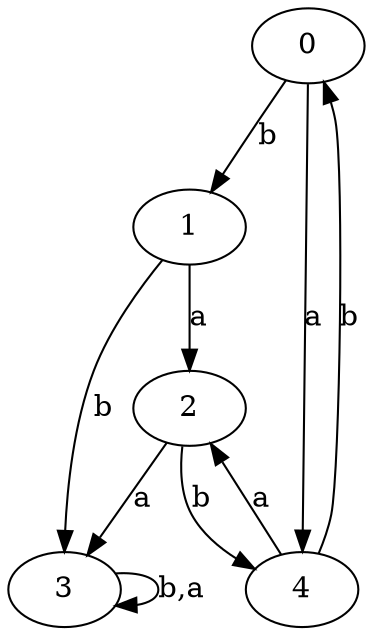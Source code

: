 digraph {
 ranksep=0.5;
 d2tdocpreamble = "\usetikzlibrary{automata}";
 d2tfigpreamble = "\tikzstyle{every state}= [ draw=blue!50,very thick,fill=blue!20]  \tikzstyle{auto}= [fill=white]";
 node [style="state"];
 edge [lblstyle="auto",topath="bend right", len=4  ]
  "0" [label="0",style = "state, initial"];
  "1" [label="1",style = "state, accepting"];
  "2" [label="2",];
  "3" [label="3",];
  "4" [label="4",];
  "0" -> "1" [label="b"];
  "0" -> "4" [label="a"];
  "1" -> "2" [label="a"];
  "1" -> "3" [label="b"];
  "2" -> "3" [label="a"];
  "2" -> "4" [label="b"];
  "3" -> "3" [label="b,a",topath="loop above"];
  "4" -> "0" [label="b"];
  "4" -> "2" [label="a"];
}